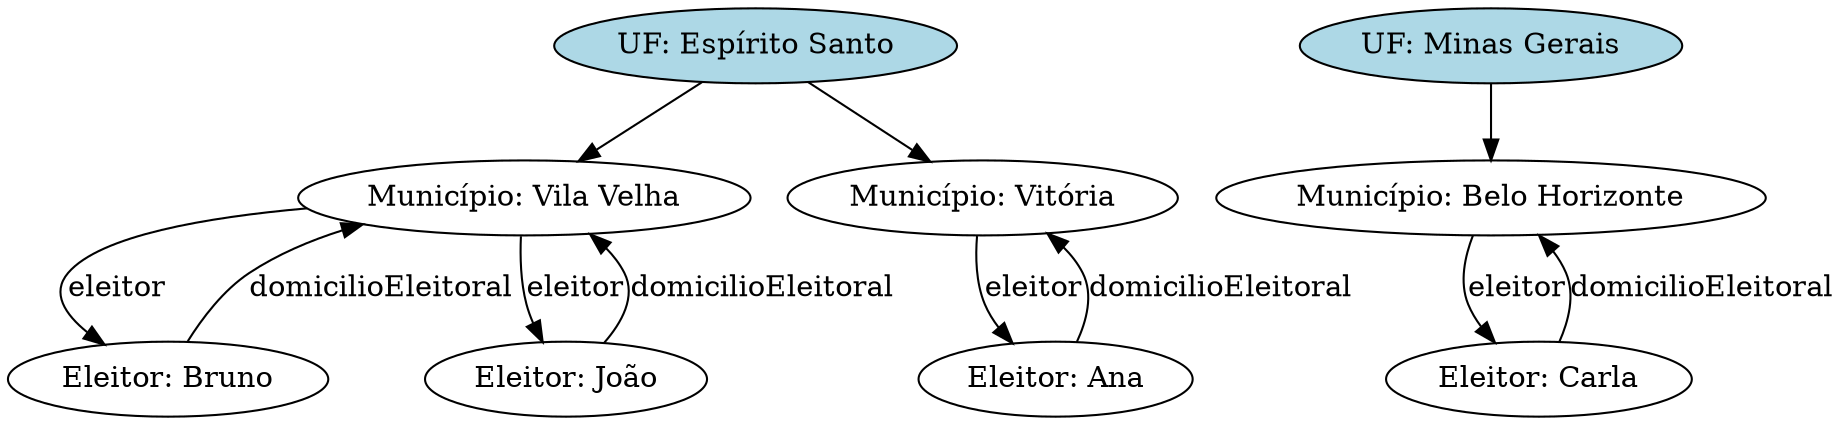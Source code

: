 digraph DomicilioEleitoral {
    // Nós dos Estados (UFs)
    UF1118140819 [label="UF: Espírito Santo"];
    UF1118140819 [style=filled, fillcolor=lightblue];
    M118352462_UF1118140819 [label="Município: Vila Velha"];
    UF1118140819 -> M118352462_UF1118140819;
    E925858445 [label="Eleitor: Bruno"];
    M118352462_UF1118140819 -> E925858445 [label="eleitor"];
    E925858445 -> M118352462_UF1118140819 [label="domicilioEleitoral"];
    E1706377736 [label="Eleitor: João"];
    M118352462_UF1118140819 -> E1706377736 [label="eleitor"];
    E1706377736 -> M118352462_UF1118140819 [label="domicilioEleitoral"];
    M1311053135_UF1118140819 [label="Município: Vitória"];
    UF1118140819 -> M1311053135_UF1118140819;
    E140435067 [label="Eleitor: Ana"];
    M1311053135_UF1118140819 -> E140435067 [label="eleitor"];
    E140435067 -> M1311053135_UF1118140819 [label="domicilioEleitoral"];
    UF1450495309 [label="UF: Minas Gerais"];
    UF1450495309 [style=filled, fillcolor=lightblue];
    M1550089733_UF1450495309 [label="Município: Belo Horizonte"];
    UF1450495309 -> M1550089733_UF1450495309;
    E1670782018 [label="Eleitor: Carla"];
    M1550089733_UF1450495309 -> E1670782018 [label="eleitor"];
    E1670782018 -> M1550089733_UF1450495309 [label="domicilioEleitoral"];
}
